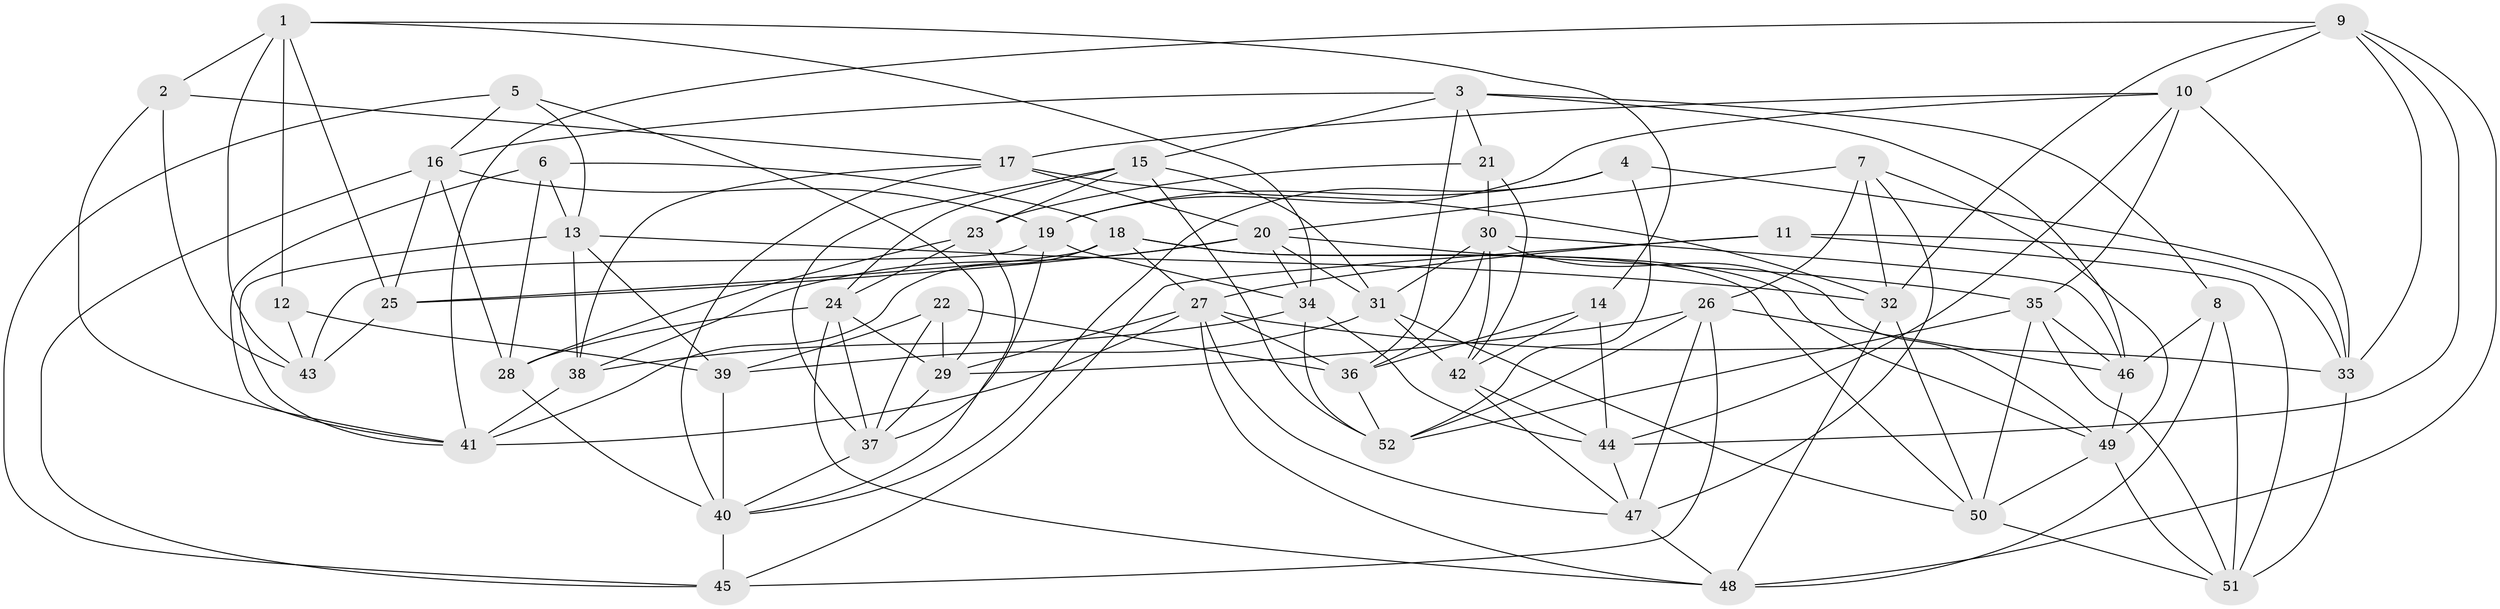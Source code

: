 // original degree distribution, {4: 1.0}
// Generated by graph-tools (version 1.1) at 2025/50/03/09/25 03:50:52]
// undirected, 52 vertices, 144 edges
graph export_dot {
graph [start="1"]
  node [color=gray90,style=filled];
  1;
  2;
  3;
  4;
  5;
  6;
  7;
  8;
  9;
  10;
  11;
  12;
  13;
  14;
  15;
  16;
  17;
  18;
  19;
  20;
  21;
  22;
  23;
  24;
  25;
  26;
  27;
  28;
  29;
  30;
  31;
  32;
  33;
  34;
  35;
  36;
  37;
  38;
  39;
  40;
  41;
  42;
  43;
  44;
  45;
  46;
  47;
  48;
  49;
  50;
  51;
  52;
  1 -- 2 [weight=1.0];
  1 -- 12 [weight=1.0];
  1 -- 14 [weight=1.0];
  1 -- 25 [weight=1.0];
  1 -- 34 [weight=1.0];
  1 -- 43 [weight=1.0];
  2 -- 17 [weight=1.0];
  2 -- 41 [weight=1.0];
  2 -- 43 [weight=1.0];
  3 -- 8 [weight=1.0];
  3 -- 15 [weight=1.0];
  3 -- 16 [weight=1.0];
  3 -- 21 [weight=1.0];
  3 -- 36 [weight=1.0];
  3 -- 46 [weight=1.0];
  4 -- 19 [weight=1.0];
  4 -- 33 [weight=1.0];
  4 -- 40 [weight=1.0];
  4 -- 52 [weight=1.0];
  5 -- 13 [weight=1.0];
  5 -- 16 [weight=1.0];
  5 -- 29 [weight=1.0];
  5 -- 45 [weight=1.0];
  6 -- 13 [weight=1.0];
  6 -- 18 [weight=1.0];
  6 -- 28 [weight=1.0];
  6 -- 41 [weight=1.0];
  7 -- 20 [weight=2.0];
  7 -- 26 [weight=1.0];
  7 -- 32 [weight=1.0];
  7 -- 47 [weight=1.0];
  7 -- 49 [weight=1.0];
  8 -- 46 [weight=1.0];
  8 -- 48 [weight=1.0];
  8 -- 51 [weight=1.0];
  9 -- 10 [weight=1.0];
  9 -- 32 [weight=1.0];
  9 -- 33 [weight=1.0];
  9 -- 41 [weight=1.0];
  9 -- 44 [weight=1.0];
  9 -- 48 [weight=1.0];
  10 -- 17 [weight=1.0];
  10 -- 19 [weight=1.0];
  10 -- 33 [weight=1.0];
  10 -- 35 [weight=1.0];
  10 -- 44 [weight=1.0];
  11 -- 27 [weight=1.0];
  11 -- 33 [weight=1.0];
  11 -- 45 [weight=1.0];
  11 -- 51 [weight=1.0];
  12 -- 39 [weight=2.0];
  12 -- 43 [weight=1.0];
  13 -- 32 [weight=1.0];
  13 -- 38 [weight=1.0];
  13 -- 39 [weight=1.0];
  13 -- 41 [weight=1.0];
  14 -- 36 [weight=1.0];
  14 -- 42 [weight=1.0];
  14 -- 44 [weight=1.0];
  15 -- 23 [weight=1.0];
  15 -- 24 [weight=1.0];
  15 -- 31 [weight=1.0];
  15 -- 37 [weight=1.0];
  15 -- 52 [weight=1.0];
  16 -- 19 [weight=1.0];
  16 -- 25 [weight=1.0];
  16 -- 28 [weight=1.0];
  16 -- 45 [weight=1.0];
  17 -- 20 [weight=1.0];
  17 -- 32 [weight=1.0];
  17 -- 38 [weight=1.0];
  17 -- 40 [weight=1.0];
  18 -- 25 [weight=1.0];
  18 -- 27 [weight=1.0];
  18 -- 41 [weight=1.0];
  18 -- 49 [weight=1.0];
  18 -- 50 [weight=1.0];
  19 -- 34 [weight=1.0];
  19 -- 37 [weight=1.0];
  19 -- 43 [weight=1.0];
  20 -- 25 [weight=1.0];
  20 -- 31 [weight=1.0];
  20 -- 34 [weight=1.0];
  20 -- 35 [weight=1.0];
  20 -- 38 [weight=1.0];
  21 -- 23 [weight=1.0];
  21 -- 30 [weight=1.0];
  21 -- 42 [weight=1.0];
  22 -- 29 [weight=1.0];
  22 -- 36 [weight=1.0];
  22 -- 37 [weight=1.0];
  22 -- 39 [weight=1.0];
  23 -- 24 [weight=1.0];
  23 -- 28 [weight=2.0];
  23 -- 40 [weight=1.0];
  24 -- 28 [weight=1.0];
  24 -- 29 [weight=1.0];
  24 -- 37 [weight=1.0];
  24 -- 48 [weight=1.0];
  25 -- 43 [weight=2.0];
  26 -- 29 [weight=1.0];
  26 -- 45 [weight=1.0];
  26 -- 46 [weight=1.0];
  26 -- 47 [weight=1.0];
  26 -- 52 [weight=1.0];
  27 -- 29 [weight=1.0];
  27 -- 33 [weight=1.0];
  27 -- 36 [weight=1.0];
  27 -- 41 [weight=1.0];
  27 -- 47 [weight=1.0];
  27 -- 48 [weight=1.0];
  28 -- 40 [weight=1.0];
  29 -- 37 [weight=1.0];
  30 -- 31 [weight=1.0];
  30 -- 36 [weight=1.0];
  30 -- 42 [weight=1.0];
  30 -- 46 [weight=1.0];
  30 -- 49 [weight=1.0];
  31 -- 39 [weight=1.0];
  31 -- 42 [weight=1.0];
  31 -- 50 [weight=1.0];
  32 -- 48 [weight=1.0];
  32 -- 50 [weight=1.0];
  33 -- 51 [weight=1.0];
  34 -- 38 [weight=1.0];
  34 -- 44 [weight=1.0];
  34 -- 52 [weight=1.0];
  35 -- 46 [weight=1.0];
  35 -- 50 [weight=1.0];
  35 -- 51 [weight=1.0];
  35 -- 52 [weight=1.0];
  36 -- 52 [weight=1.0];
  37 -- 40 [weight=1.0];
  38 -- 41 [weight=2.0];
  39 -- 40 [weight=1.0];
  40 -- 45 [weight=2.0];
  42 -- 44 [weight=1.0];
  42 -- 47 [weight=1.0];
  44 -- 47 [weight=1.0];
  46 -- 49 [weight=1.0];
  47 -- 48 [weight=1.0];
  49 -- 50 [weight=1.0];
  49 -- 51 [weight=1.0];
  50 -- 51 [weight=1.0];
}
